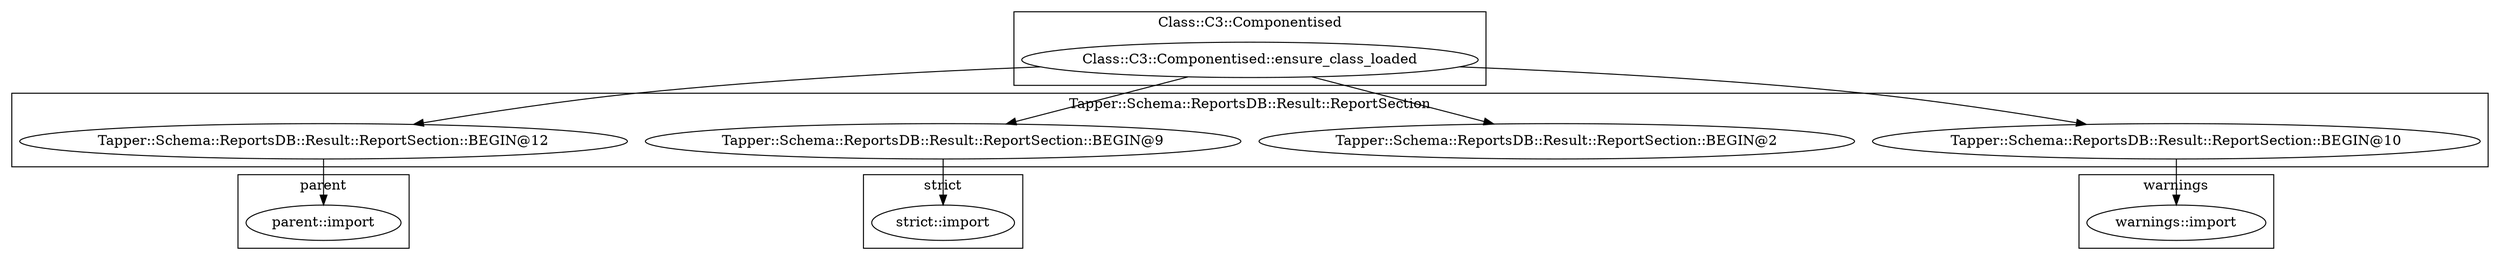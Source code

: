 digraph {
graph [overlap=false]
subgraph cluster_Tapper_Schema_ReportsDB_Result_ReportSection {
	label="Tapper::Schema::ReportsDB::Result::ReportSection";
	"Tapper::Schema::ReportsDB::Result::ReportSection::BEGIN@12";
	"Tapper::Schema::ReportsDB::Result::ReportSection::BEGIN@2";
	"Tapper::Schema::ReportsDB::Result::ReportSection::BEGIN@9";
	"Tapper::Schema::ReportsDB::Result::ReportSection::BEGIN@10";
}
subgraph cluster_parent {
	label="parent";
	"parent::import";
}
subgraph cluster_Class_C3_Componentised {
	label="Class::C3::Componentised";
	"Class::C3::Componentised::ensure_class_loaded";
}
subgraph cluster_warnings {
	label="warnings";
	"warnings::import";
}
subgraph cluster_strict {
	label="strict";
	"strict::import";
}
"Class::C3::Componentised::ensure_class_loaded" -> "Tapper::Schema::ReportsDB::Result::ReportSection::BEGIN@9";
"Class::C3::Componentised::ensure_class_loaded" -> "Tapper::Schema::ReportsDB::Result::ReportSection::BEGIN@10";
"Class::C3::Componentised::ensure_class_loaded" -> "Tapper::Schema::ReportsDB::Result::ReportSection::BEGIN@2";
"Tapper::Schema::ReportsDB::Result::ReportSection::BEGIN@10" -> "warnings::import";
"Tapper::Schema::ReportsDB::Result::ReportSection::BEGIN@9" -> "strict::import";
"Tapper::Schema::ReportsDB::Result::ReportSection::BEGIN@12" -> "parent::import";
"Class::C3::Componentised::ensure_class_loaded" -> "Tapper::Schema::ReportsDB::Result::ReportSection::BEGIN@12";
}
